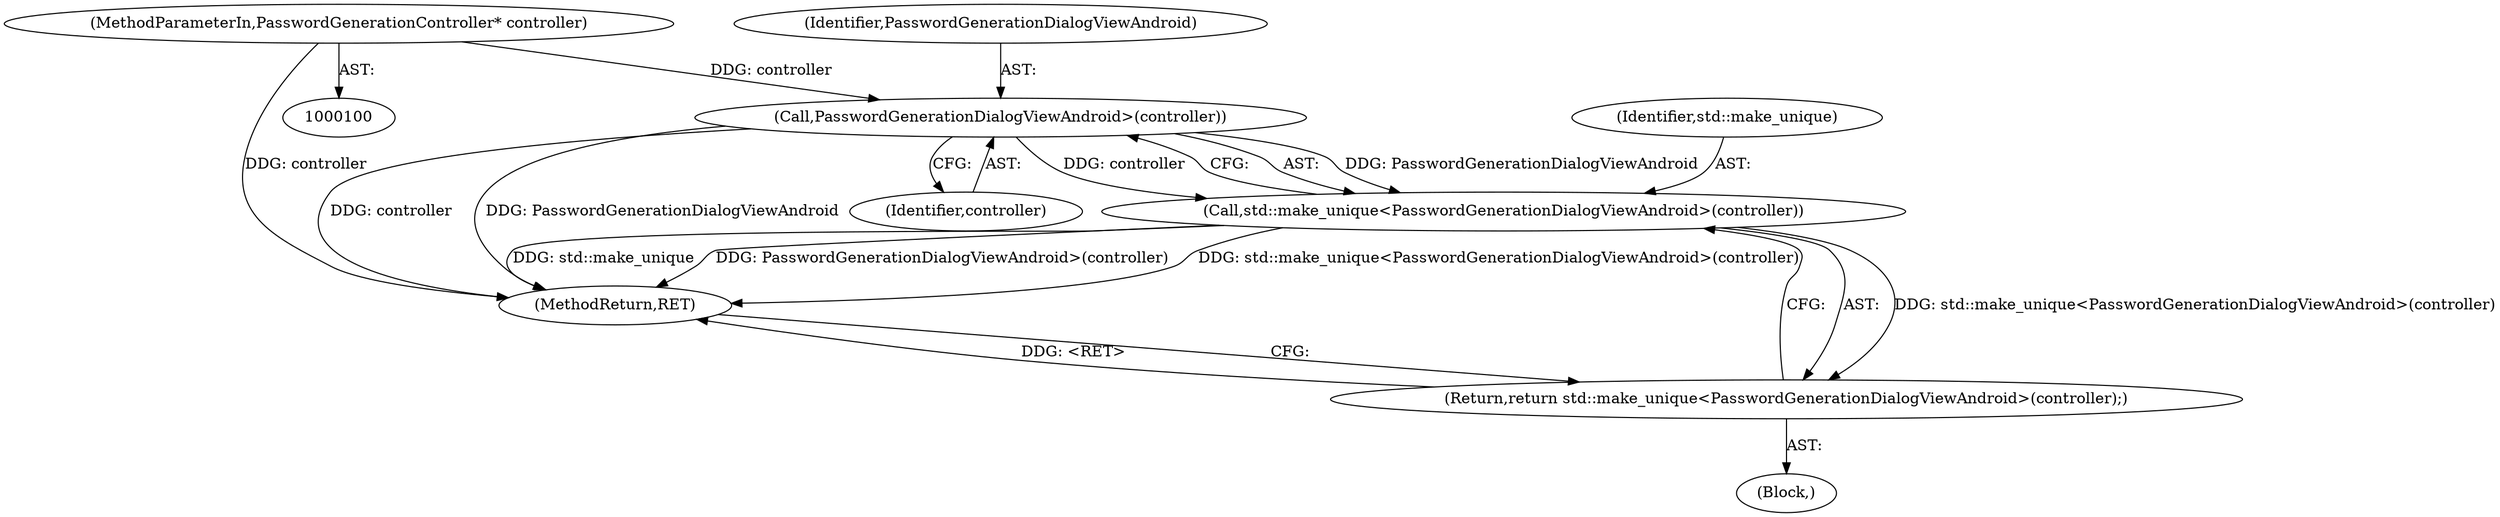 digraph "0_Chrome_961d0cda4cfc3bcf04aa48ccc32772d63af12d9b@pointer" {
"1000106" [label="(Call,PasswordGenerationDialogViewAndroid>(controller))"];
"1000101" [label="(MethodParameterIn,PasswordGenerationController* controller)"];
"1000104" [label="(Call,std::make_unique<PasswordGenerationDialogViewAndroid>(controller))"];
"1000103" [label="(Return,return std::make_unique<PasswordGenerationDialogViewAndroid>(controller);)"];
"1000106" [label="(Call,PasswordGenerationDialogViewAndroid>(controller))"];
"1000101" [label="(MethodParameterIn,PasswordGenerationController* controller)"];
"1000109" [label="(MethodReturn,RET)"];
"1000107" [label="(Identifier,PasswordGenerationDialogViewAndroid)"];
"1000108" [label="(Identifier,controller)"];
"1000105" [label="(Identifier,std::make_unique)"];
"1000103" [label="(Return,return std::make_unique<PasswordGenerationDialogViewAndroid>(controller);)"];
"1000104" [label="(Call,std::make_unique<PasswordGenerationDialogViewAndroid>(controller))"];
"1000102" [label="(Block,)"];
"1000106" -> "1000104"  [label="AST: "];
"1000106" -> "1000108"  [label="CFG: "];
"1000107" -> "1000106"  [label="AST: "];
"1000108" -> "1000106"  [label="AST: "];
"1000104" -> "1000106"  [label="CFG: "];
"1000106" -> "1000109"  [label="DDG: controller"];
"1000106" -> "1000109"  [label="DDG: PasswordGenerationDialogViewAndroid"];
"1000106" -> "1000104"  [label="DDG: PasswordGenerationDialogViewAndroid"];
"1000106" -> "1000104"  [label="DDG: controller"];
"1000101" -> "1000106"  [label="DDG: controller"];
"1000101" -> "1000100"  [label="AST: "];
"1000101" -> "1000109"  [label="DDG: controller"];
"1000104" -> "1000103"  [label="AST: "];
"1000105" -> "1000104"  [label="AST: "];
"1000103" -> "1000104"  [label="CFG: "];
"1000104" -> "1000109"  [label="DDG: std::make_unique<PasswordGenerationDialogViewAndroid>(controller)"];
"1000104" -> "1000109"  [label="DDG: std::make_unique"];
"1000104" -> "1000109"  [label="DDG: PasswordGenerationDialogViewAndroid>(controller)"];
"1000104" -> "1000103"  [label="DDG: std::make_unique<PasswordGenerationDialogViewAndroid>(controller)"];
"1000103" -> "1000102"  [label="AST: "];
"1000109" -> "1000103"  [label="CFG: "];
"1000103" -> "1000109"  [label="DDG: <RET>"];
}
